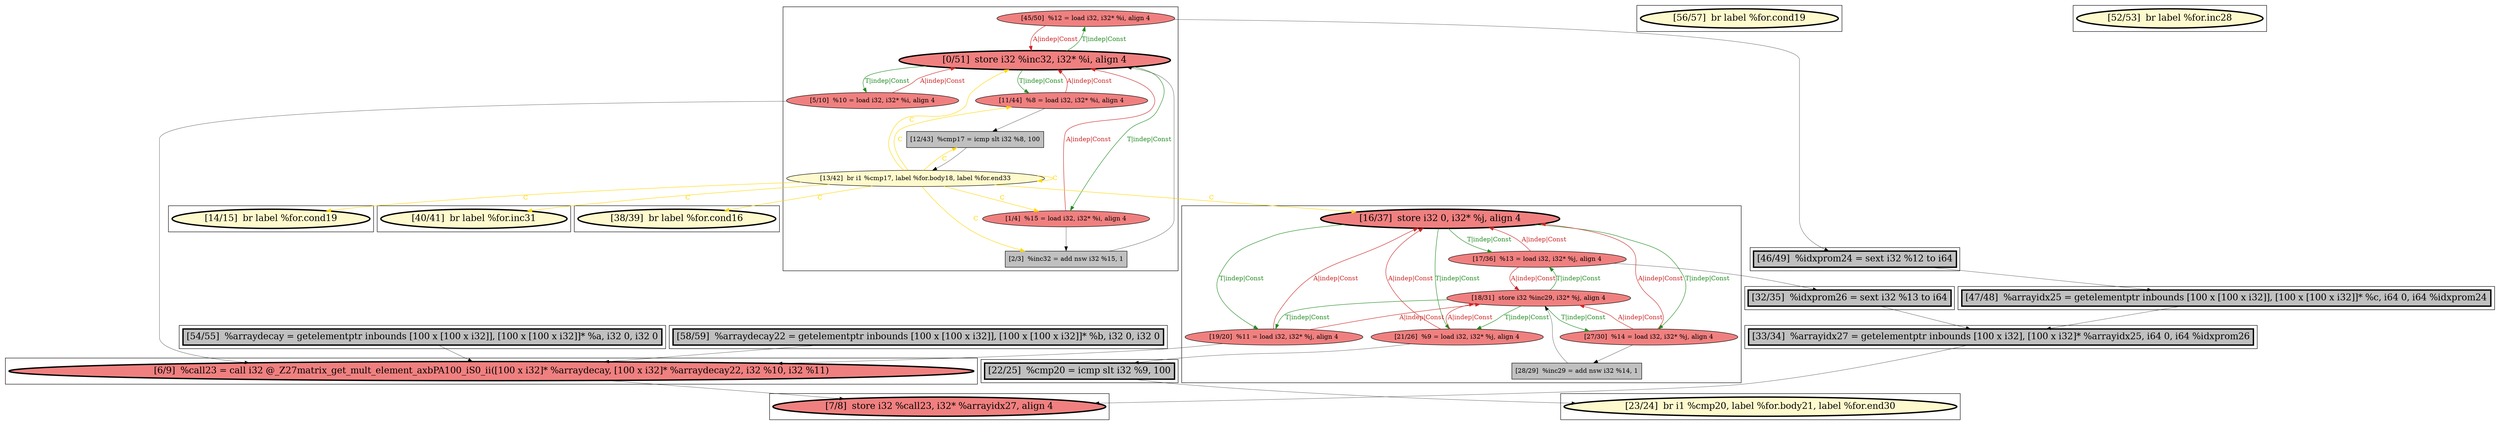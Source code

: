 
digraph G {



node1972->node1971 [style=solid,color=forestgreen,label="T|indep|Const",penwidth=1.0,fontcolor=forestgreen ]
node1971->node1972 [style=solid,color=firebrick3,label="A|indep|Const",penwidth=1.0,fontcolor=firebrick3 ]
node1961->node1978 [style=solid,color=black,label="",penwidth=0.5,fontcolor=black ]
node1976->node1973 [style=solid,color=firebrick3,label="A|indep|Const",penwidth=1.0,fontcolor=firebrick3 ]
node1973->node1970 [style=solid,color=forestgreen,label="T|indep|Const",penwidth=1.0,fontcolor=forestgreen ]
node1970->node1973 [style=solid,color=firebrick3,label="A|indep|Const",penwidth=1.0,fontcolor=firebrick3 ]
node1962->node1963 [style=solid,color=firebrick3,label="A|indep|Const",penwidth=1.0,fontcolor=firebrick3 ]
node1963->node1960 [style=solid,color=forestgreen,label="T|indep|Const",penwidth=1.0,fontcolor=forestgreen ]
node1972->node1970 [style=solid,color=forestgreen,label="T|indep|Const",penwidth=1.0,fontcolor=forestgreen ]
node1973->node1974 [style=solid,color=forestgreen,label="T|indep|Const",penwidth=1.0,fontcolor=forestgreen ]
node1956->node1981 [style=solid,color=black,label="",penwidth=0.5,fontcolor=black ]
node1980->node1982 [style=solid,color=black,label="",penwidth=0.5,fontcolor=black ]
node1977->node1979 [style=solid,color=black,label="",penwidth=0.5,fontcolor=black ]
node1965->node1955 [style=solid,color=gold,label="C",penwidth=1.0,fontcolor=gold ]
node1970->node1972 [style=solid,color=firebrick3,label="A|indep|Const",penwidth=1.0,fontcolor=firebrick3 ]
node1976->node1972 [style=solid,color=firebrick3,label="A|indep|Const",penwidth=1.0,fontcolor=firebrick3 ]
node1965->node1967 [style=solid,color=gold,label="C",penwidth=1.0,fontcolor=gold ]
node1965->node1969 [style=solid,color=gold,label="C",penwidth=1.0,fontcolor=gold ]
node1979->node1953 [style=solid,color=black,label="",penwidth=0.5,fontcolor=black ]
node1963->node1962 [style=solid,color=forestgreen,label="T|indep|Const",penwidth=1.0,fontcolor=forestgreen ]
node1960->node1958 [style=solid,color=black,label="",penwidth=0.5,fontcolor=black ]
node1970->node1981 [style=solid,color=black,label="",penwidth=0.5,fontcolor=black ]
node1965->node1962 [style=solid,color=gold,label="C",penwidth=1.0,fontcolor=gold ]
node1965->node1958 [style=solid,color=gold,label="C",penwidth=1.0,fontcolor=gold ]
node1961->node1963 [style=solid,color=firebrick3,label="A|indep|Const",penwidth=1.0,fontcolor=firebrick3 ]
node1965->node1965 [style=solid,color=gold,label="C",penwidth=1.0,fontcolor=gold ]
node1965->node1972 [style=solid,color=gold,label="C",penwidth=1.0,fontcolor=gold ]
node1963->node1961 [style=solid,color=forestgreen,label="T|indep|Const",penwidth=1.0,fontcolor=forestgreen ]
node1978->node1968 [style=solid,color=black,label="",penwidth=0.5,fontcolor=black ]
node1965->node1963 [style=solid,color=gold,label="C",penwidth=1.0,fontcolor=gold ]
node1965->node1960 [style=solid,color=gold,label="C",penwidth=1.0,fontcolor=gold ]
node1959->node1981 [style=solid,color=black,label="",penwidth=0.5,fontcolor=black ]
node1973->node1976 [style=solid,color=forestgreen,label="T|indep|Const",penwidth=1.0,fontcolor=forestgreen ]
node1971->node1977 [style=solid,color=black,label="",penwidth=0.5,fontcolor=black ]
node1972->node1976 [style=solid,color=forestgreen,label="T|indep|Const",penwidth=1.0,fontcolor=forestgreen ]
node1971->node1973 [style=solid,color=firebrick3,label="A|indep|Const",penwidth=1.0,fontcolor=firebrick3 ]
node1958->node1963 [style=solid,color=black,label="",penwidth=0.5,fontcolor=black ]
node1973->node1971 [style=solid,color=forestgreen,label="T|indep|Const",penwidth=1.0,fontcolor=forestgreen ]
node1965->node1964 [style=solid,color=gold,label="C",penwidth=1.0,fontcolor=gold ]
node1960->node1963 [style=solid,color=firebrick3,label="A|indep|Const",penwidth=1.0,fontcolor=firebrick3 ]
node1964->node1965 [style=solid,color=black,label="",penwidth=0.5,fontcolor=black ]
node1976->node1975 [style=solid,color=black,label="",penwidth=0.5,fontcolor=black ]
node1972->node1974 [style=solid,color=forestgreen,label="T|indep|Const",penwidth=1.0,fontcolor=forestgreen ]
node1975->node1973 [style=solid,color=black,label="",penwidth=0.5,fontcolor=black ]
node1974->node1972 [style=solid,color=firebrick3,label="A|indep|Const",penwidth=1.0,fontcolor=firebrick3 ]
node1974->node1980 [style=solid,color=black,label="",penwidth=0.5,fontcolor=black ]
node1968->node1979 [style=solid,color=black,label="",penwidth=0.5,fontcolor=black ]
node1981->node1953 [style=solid,color=black,label="",penwidth=0.5,fontcolor=black ]
node1954->node1981 [style=solid,color=black,label="",penwidth=0.5,fontcolor=black ]
node1962->node1964 [style=solid,color=black,label="",penwidth=0.5,fontcolor=black ]
node1963->node1959 [style=solid,color=forestgreen,label="T|indep|Const",penwidth=1.0,fontcolor=forestgreen ]
node1959->node1963 [style=solid,color=firebrick3,label="A|indep|Const",penwidth=1.0,fontcolor=firebrick3 ]
node1974->node1973 [style=solid,color=firebrick3,label="A|indep|Const",penwidth=1.0,fontcolor=firebrick3 ]


subgraph cluster16 {


node1982 [penwidth=3.0,fontsize=20,fillcolor=lemonchiffon,label="[23/24]  br i1 %cmp20, label %for.body21, label %for.end30",shape=ellipse,style=filled ]



}

subgraph cluster4 {


node1957 [penwidth=3.0,fontsize=20,fillcolor=lemonchiffon,label="[56/57]  br label %for.cond19",shape=ellipse,style=filled ]



}

subgraph cluster3 {


node1956 [penwidth=3.0,fontsize=20,fillcolor=grey,label="[54/55]  %arraydecay = getelementptr inbounds [100 x [100 x i32]], [100 x [100 x i32]]* %a, i32 0, i32 0",shape=rectangle,style=filled ]



}

subgraph cluster2 {


node1955 [penwidth=3.0,fontsize=20,fillcolor=lemonchiffon,label="[14/15]  br label %for.cond19",shape=ellipse,style=filled ]



}

subgraph cluster1 {


node1954 [penwidth=3.0,fontsize=20,fillcolor=grey,label="[58/59]  %arraydecay22 = getelementptr inbounds [100 x [100 x i32]], [100 x [100 x i32]]* %b, i32 0, i32 0",shape=rectangle,style=filled ]



}

subgraph cluster12 {


node1978 [penwidth=3.0,fontsize=20,fillcolor=grey,label="[46/49]  %idxprom24 = sext i32 %12 to i64",shape=rectangle,style=filled ]



}

subgraph cluster5 {


node1964 [fillcolor=grey,label="[12/43]  %cmp17 = icmp slt i32 %8, 100",shape=rectangle,style=filled ]
node1959 [fillcolor=lightcoral,label="[5/10]  %10 = load i32, i32* %i, align 4",shape=ellipse,style=filled ]
node1965 [fillcolor=lemonchiffon,label="[13/42]  br i1 %cmp17, label %for.body18, label %for.end33",shape=ellipse,style=filled ]
node1958 [fillcolor=grey,label="[2/3]  %inc32 = add nsw i32 %15, 1",shape=rectangle,style=filled ]
node1960 [fillcolor=lightcoral,label="[1/4]  %15 = load i32, i32* %i, align 4",shape=ellipse,style=filled ]
node1963 [penwidth=3.0,fontsize=20,fillcolor=lightcoral,label="[0/51]  store i32 %inc32, i32* %i, align 4",shape=ellipse,style=filled ]
node1961 [fillcolor=lightcoral,label="[45/50]  %12 = load i32, i32* %i, align 4",shape=ellipse,style=filled ]
node1962 [fillcolor=lightcoral,label="[11/44]  %8 = load i32, i32* %i, align 4",shape=ellipse,style=filled ]



}

subgraph cluster0 {


node1953 [penwidth=3.0,fontsize=20,fillcolor=lightcoral,label="[7/8]  store i32 %call23, i32* %arrayidx27, align 4",shape=ellipse,style=filled ]



}

subgraph cluster6 {


node1966 [penwidth=3.0,fontsize=20,fillcolor=lemonchiffon,label="[52/53]  br label %for.inc28",shape=ellipse,style=filled ]



}

subgraph cluster14 {


node1980 [penwidth=3.0,fontsize=20,fillcolor=grey,label="[22/25]  %cmp20 = icmp slt i32 %9, 100",shape=rectangle,style=filled ]



}

subgraph cluster7 {


node1967 [penwidth=3.0,fontsize=20,fillcolor=lemonchiffon,label="[40/41]  br label %for.inc31",shape=ellipse,style=filled ]



}

subgraph cluster8 {


node1968 [penwidth=3.0,fontsize=20,fillcolor=grey,label="[47/48]  %arrayidx25 = getelementptr inbounds [100 x [100 x i32]], [100 x [100 x i32]]* %c, i64 0, i64 %idxprom24",shape=rectangle,style=filled ]



}

subgraph cluster9 {


node1969 [penwidth=3.0,fontsize=20,fillcolor=lemonchiffon,label="[38/39]  br label %for.cond16",shape=ellipse,style=filled ]



}

subgraph cluster10 {


node1976 [fillcolor=lightcoral,label="[27/30]  %14 = load i32, i32* %j, align 4",shape=ellipse,style=filled ]
node1971 [fillcolor=lightcoral,label="[17/36]  %13 = load i32, i32* %j, align 4",shape=ellipse,style=filled ]
node1974 [fillcolor=lightcoral,label="[21/26]  %9 = load i32, i32* %j, align 4",shape=ellipse,style=filled ]
node1975 [fillcolor=grey,label="[28/29]  %inc29 = add nsw i32 %14, 1",shape=rectangle,style=filled ]
node1972 [penwidth=3.0,fontsize=20,fillcolor=lightcoral,label="[16/37]  store i32 0, i32* %j, align 4",shape=ellipse,style=filled ]
node1970 [fillcolor=lightcoral,label="[19/20]  %11 = load i32, i32* %j, align 4",shape=ellipse,style=filled ]
node1973 [fillcolor=lightcoral,label="[18/31]  store i32 %inc29, i32* %j, align 4",shape=ellipse,style=filled ]



}

subgraph cluster11 {


node1977 [penwidth=3.0,fontsize=20,fillcolor=grey,label="[32/35]  %idxprom26 = sext i32 %13 to i64",shape=rectangle,style=filled ]



}

subgraph cluster13 {


node1979 [penwidth=3.0,fontsize=20,fillcolor=grey,label="[33/34]  %arrayidx27 = getelementptr inbounds [100 x i32], [100 x i32]* %arrayidx25, i64 0, i64 %idxprom26",shape=rectangle,style=filled ]



}

subgraph cluster15 {


node1981 [penwidth=3.0,fontsize=20,fillcolor=lightcoral,label="[6/9]  %call23 = call i32 @_Z27matrix_get_mult_element_axbPA100_iS0_ii([100 x i32]* %arraydecay, [100 x i32]* %arraydecay22, i32 %10, i32 %11)",shape=ellipse,style=filled ]



}

}
